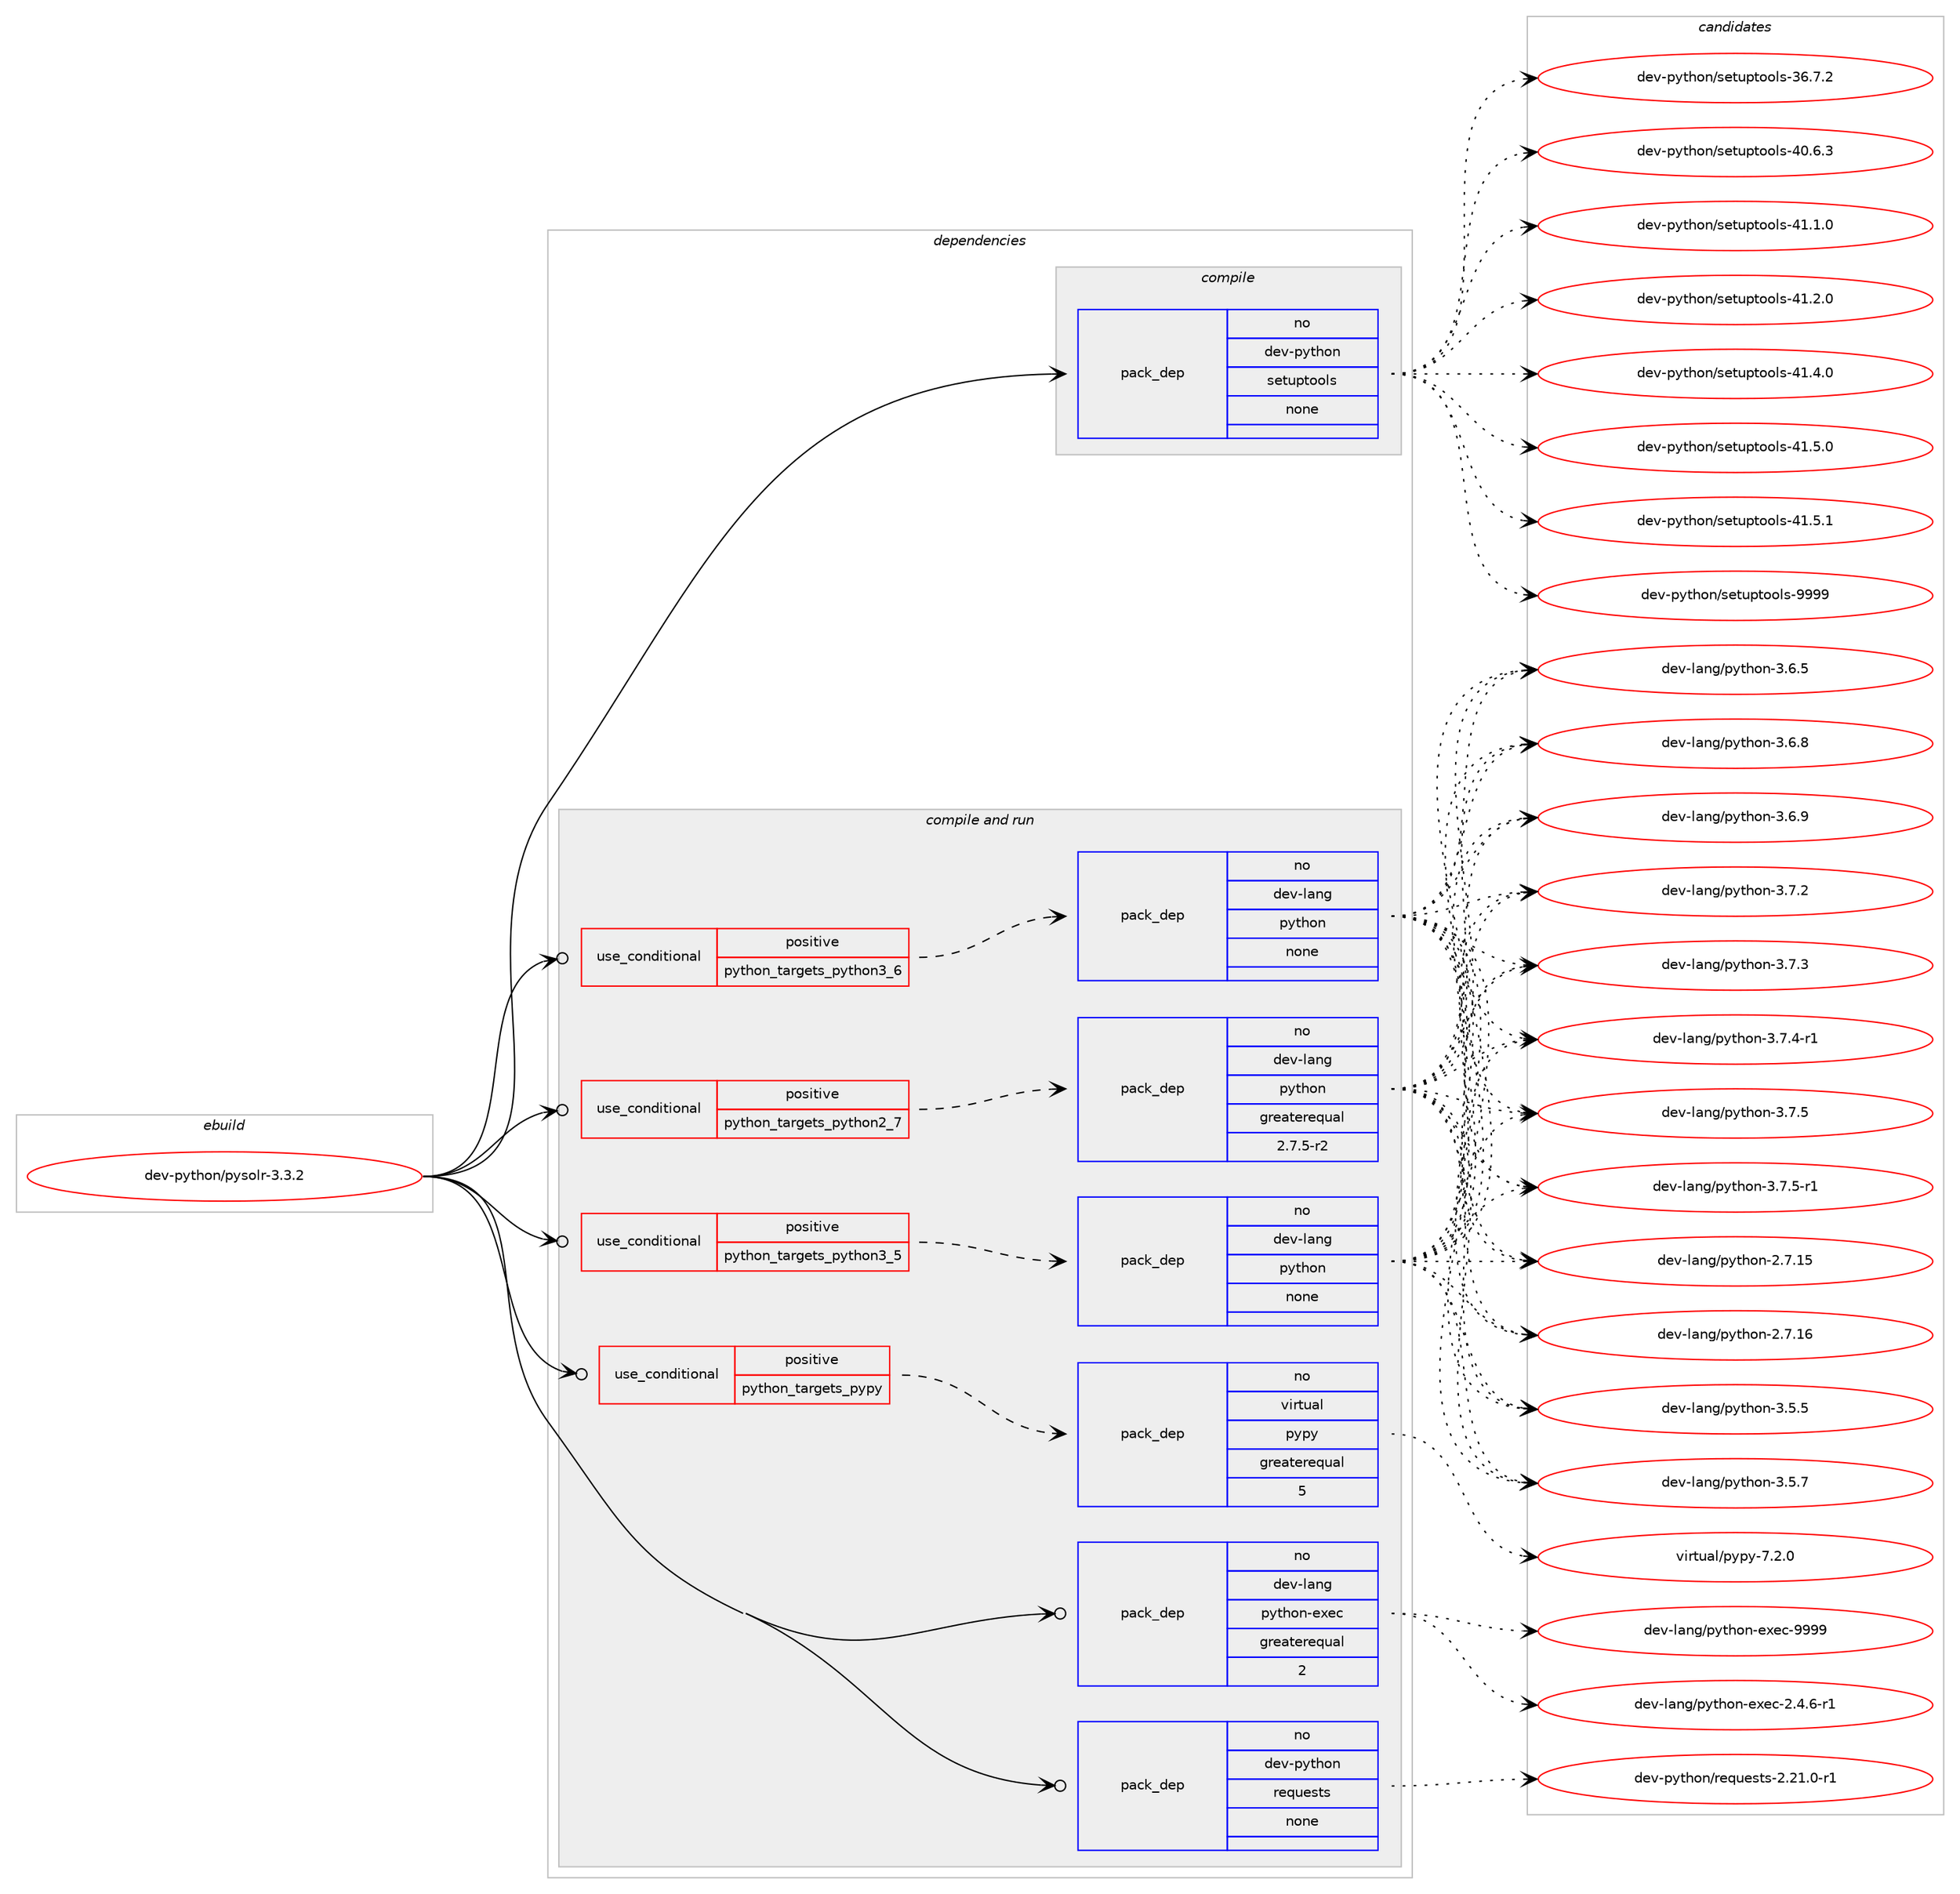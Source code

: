 digraph prolog {

# *************
# Graph options
# *************

newrank=true;
concentrate=true;
compound=true;
graph [rankdir=LR,fontname=Helvetica,fontsize=10,ranksep=1.5];#, ranksep=2.5, nodesep=0.2];
edge  [arrowhead=vee];
node  [fontname=Helvetica,fontsize=10];

# **********
# The ebuild
# **********

subgraph cluster_leftcol {
color=gray;
rank=same;
label=<<i>ebuild</i>>;
id [label="dev-python/pysolr-3.3.2", color=red, width=4, href="../dev-python/pysolr-3.3.2.svg"];
}

# ****************
# The dependencies
# ****************

subgraph cluster_midcol {
color=gray;
label=<<i>dependencies</i>>;
subgraph cluster_compile {
fillcolor="#eeeeee";
style=filled;
label=<<i>compile</i>>;
subgraph pack470137 {
dependency628840 [label=<<TABLE BORDER="0" CELLBORDER="1" CELLSPACING="0" CELLPADDING="4" WIDTH="220"><TR><TD ROWSPAN="6" CELLPADDING="30">pack_dep</TD></TR><TR><TD WIDTH="110">no</TD></TR><TR><TD>dev-python</TD></TR><TR><TD>setuptools</TD></TR><TR><TD>none</TD></TR><TR><TD></TD></TR></TABLE>>, shape=none, color=blue];
}
id:e -> dependency628840:w [weight=20,style="solid",arrowhead="vee"];
}
subgraph cluster_compileandrun {
fillcolor="#eeeeee";
style=filled;
label=<<i>compile and run</i>>;
subgraph cond146838 {
dependency628841 [label=<<TABLE BORDER="0" CELLBORDER="1" CELLSPACING="0" CELLPADDING="4"><TR><TD ROWSPAN="3" CELLPADDING="10">use_conditional</TD></TR><TR><TD>positive</TD></TR><TR><TD>python_targets_pypy</TD></TR></TABLE>>, shape=none, color=red];
subgraph pack470138 {
dependency628842 [label=<<TABLE BORDER="0" CELLBORDER="1" CELLSPACING="0" CELLPADDING="4" WIDTH="220"><TR><TD ROWSPAN="6" CELLPADDING="30">pack_dep</TD></TR><TR><TD WIDTH="110">no</TD></TR><TR><TD>virtual</TD></TR><TR><TD>pypy</TD></TR><TR><TD>greaterequal</TD></TR><TR><TD>5</TD></TR></TABLE>>, shape=none, color=blue];
}
dependency628841:e -> dependency628842:w [weight=20,style="dashed",arrowhead="vee"];
}
id:e -> dependency628841:w [weight=20,style="solid",arrowhead="odotvee"];
subgraph cond146839 {
dependency628843 [label=<<TABLE BORDER="0" CELLBORDER="1" CELLSPACING="0" CELLPADDING="4"><TR><TD ROWSPAN="3" CELLPADDING="10">use_conditional</TD></TR><TR><TD>positive</TD></TR><TR><TD>python_targets_python2_7</TD></TR></TABLE>>, shape=none, color=red];
subgraph pack470139 {
dependency628844 [label=<<TABLE BORDER="0" CELLBORDER="1" CELLSPACING="0" CELLPADDING="4" WIDTH="220"><TR><TD ROWSPAN="6" CELLPADDING="30">pack_dep</TD></TR><TR><TD WIDTH="110">no</TD></TR><TR><TD>dev-lang</TD></TR><TR><TD>python</TD></TR><TR><TD>greaterequal</TD></TR><TR><TD>2.7.5-r2</TD></TR></TABLE>>, shape=none, color=blue];
}
dependency628843:e -> dependency628844:w [weight=20,style="dashed",arrowhead="vee"];
}
id:e -> dependency628843:w [weight=20,style="solid",arrowhead="odotvee"];
subgraph cond146840 {
dependency628845 [label=<<TABLE BORDER="0" CELLBORDER="1" CELLSPACING="0" CELLPADDING="4"><TR><TD ROWSPAN="3" CELLPADDING="10">use_conditional</TD></TR><TR><TD>positive</TD></TR><TR><TD>python_targets_python3_5</TD></TR></TABLE>>, shape=none, color=red];
subgraph pack470140 {
dependency628846 [label=<<TABLE BORDER="0" CELLBORDER="1" CELLSPACING="0" CELLPADDING="4" WIDTH="220"><TR><TD ROWSPAN="6" CELLPADDING="30">pack_dep</TD></TR><TR><TD WIDTH="110">no</TD></TR><TR><TD>dev-lang</TD></TR><TR><TD>python</TD></TR><TR><TD>none</TD></TR><TR><TD></TD></TR></TABLE>>, shape=none, color=blue];
}
dependency628845:e -> dependency628846:w [weight=20,style="dashed",arrowhead="vee"];
}
id:e -> dependency628845:w [weight=20,style="solid",arrowhead="odotvee"];
subgraph cond146841 {
dependency628847 [label=<<TABLE BORDER="0" CELLBORDER="1" CELLSPACING="0" CELLPADDING="4"><TR><TD ROWSPAN="3" CELLPADDING="10">use_conditional</TD></TR><TR><TD>positive</TD></TR><TR><TD>python_targets_python3_6</TD></TR></TABLE>>, shape=none, color=red];
subgraph pack470141 {
dependency628848 [label=<<TABLE BORDER="0" CELLBORDER="1" CELLSPACING="0" CELLPADDING="4" WIDTH="220"><TR><TD ROWSPAN="6" CELLPADDING="30">pack_dep</TD></TR><TR><TD WIDTH="110">no</TD></TR><TR><TD>dev-lang</TD></TR><TR><TD>python</TD></TR><TR><TD>none</TD></TR><TR><TD></TD></TR></TABLE>>, shape=none, color=blue];
}
dependency628847:e -> dependency628848:w [weight=20,style="dashed",arrowhead="vee"];
}
id:e -> dependency628847:w [weight=20,style="solid",arrowhead="odotvee"];
subgraph pack470142 {
dependency628849 [label=<<TABLE BORDER="0" CELLBORDER="1" CELLSPACING="0" CELLPADDING="4" WIDTH="220"><TR><TD ROWSPAN="6" CELLPADDING="30">pack_dep</TD></TR><TR><TD WIDTH="110">no</TD></TR><TR><TD>dev-lang</TD></TR><TR><TD>python-exec</TD></TR><TR><TD>greaterequal</TD></TR><TR><TD>2</TD></TR></TABLE>>, shape=none, color=blue];
}
id:e -> dependency628849:w [weight=20,style="solid",arrowhead="odotvee"];
subgraph pack470143 {
dependency628850 [label=<<TABLE BORDER="0" CELLBORDER="1" CELLSPACING="0" CELLPADDING="4" WIDTH="220"><TR><TD ROWSPAN="6" CELLPADDING="30">pack_dep</TD></TR><TR><TD WIDTH="110">no</TD></TR><TR><TD>dev-python</TD></TR><TR><TD>requests</TD></TR><TR><TD>none</TD></TR><TR><TD></TD></TR></TABLE>>, shape=none, color=blue];
}
id:e -> dependency628850:w [weight=20,style="solid",arrowhead="odotvee"];
}
subgraph cluster_run {
fillcolor="#eeeeee";
style=filled;
label=<<i>run</i>>;
}
}

# **************
# The candidates
# **************

subgraph cluster_choices {
rank=same;
color=gray;
label=<<i>candidates</i>>;

subgraph choice470137 {
color=black;
nodesep=1;
choice100101118451121211161041111104711510111611711211611111110811545515446554650 [label="dev-python/setuptools-36.7.2", color=red, width=4,href="../dev-python/setuptools-36.7.2.svg"];
choice100101118451121211161041111104711510111611711211611111110811545524846544651 [label="dev-python/setuptools-40.6.3", color=red, width=4,href="../dev-python/setuptools-40.6.3.svg"];
choice100101118451121211161041111104711510111611711211611111110811545524946494648 [label="dev-python/setuptools-41.1.0", color=red, width=4,href="../dev-python/setuptools-41.1.0.svg"];
choice100101118451121211161041111104711510111611711211611111110811545524946504648 [label="dev-python/setuptools-41.2.0", color=red, width=4,href="../dev-python/setuptools-41.2.0.svg"];
choice100101118451121211161041111104711510111611711211611111110811545524946524648 [label="dev-python/setuptools-41.4.0", color=red, width=4,href="../dev-python/setuptools-41.4.0.svg"];
choice100101118451121211161041111104711510111611711211611111110811545524946534648 [label="dev-python/setuptools-41.5.0", color=red, width=4,href="../dev-python/setuptools-41.5.0.svg"];
choice100101118451121211161041111104711510111611711211611111110811545524946534649 [label="dev-python/setuptools-41.5.1", color=red, width=4,href="../dev-python/setuptools-41.5.1.svg"];
choice10010111845112121116104111110471151011161171121161111111081154557575757 [label="dev-python/setuptools-9999", color=red, width=4,href="../dev-python/setuptools-9999.svg"];
dependency628840:e -> choice100101118451121211161041111104711510111611711211611111110811545515446554650:w [style=dotted,weight="100"];
dependency628840:e -> choice100101118451121211161041111104711510111611711211611111110811545524846544651:w [style=dotted,weight="100"];
dependency628840:e -> choice100101118451121211161041111104711510111611711211611111110811545524946494648:w [style=dotted,weight="100"];
dependency628840:e -> choice100101118451121211161041111104711510111611711211611111110811545524946504648:w [style=dotted,weight="100"];
dependency628840:e -> choice100101118451121211161041111104711510111611711211611111110811545524946524648:w [style=dotted,weight="100"];
dependency628840:e -> choice100101118451121211161041111104711510111611711211611111110811545524946534648:w [style=dotted,weight="100"];
dependency628840:e -> choice100101118451121211161041111104711510111611711211611111110811545524946534649:w [style=dotted,weight="100"];
dependency628840:e -> choice10010111845112121116104111110471151011161171121161111111081154557575757:w [style=dotted,weight="100"];
}
subgraph choice470138 {
color=black;
nodesep=1;
choice1181051141161179710847112121112121455546504648 [label="virtual/pypy-7.2.0", color=red, width=4,href="../virtual/pypy-7.2.0.svg"];
dependency628842:e -> choice1181051141161179710847112121112121455546504648:w [style=dotted,weight="100"];
}
subgraph choice470139 {
color=black;
nodesep=1;
choice10010111845108971101034711212111610411111045504655464953 [label="dev-lang/python-2.7.15", color=red, width=4,href="../dev-lang/python-2.7.15.svg"];
choice10010111845108971101034711212111610411111045504655464954 [label="dev-lang/python-2.7.16", color=red, width=4,href="../dev-lang/python-2.7.16.svg"];
choice100101118451089711010347112121116104111110455146534653 [label="dev-lang/python-3.5.5", color=red, width=4,href="../dev-lang/python-3.5.5.svg"];
choice100101118451089711010347112121116104111110455146534655 [label="dev-lang/python-3.5.7", color=red, width=4,href="../dev-lang/python-3.5.7.svg"];
choice100101118451089711010347112121116104111110455146544653 [label="dev-lang/python-3.6.5", color=red, width=4,href="../dev-lang/python-3.6.5.svg"];
choice100101118451089711010347112121116104111110455146544656 [label="dev-lang/python-3.6.8", color=red, width=4,href="../dev-lang/python-3.6.8.svg"];
choice100101118451089711010347112121116104111110455146544657 [label="dev-lang/python-3.6.9", color=red, width=4,href="../dev-lang/python-3.6.9.svg"];
choice100101118451089711010347112121116104111110455146554650 [label="dev-lang/python-3.7.2", color=red, width=4,href="../dev-lang/python-3.7.2.svg"];
choice100101118451089711010347112121116104111110455146554651 [label="dev-lang/python-3.7.3", color=red, width=4,href="../dev-lang/python-3.7.3.svg"];
choice1001011184510897110103471121211161041111104551465546524511449 [label="dev-lang/python-3.7.4-r1", color=red, width=4,href="../dev-lang/python-3.7.4-r1.svg"];
choice100101118451089711010347112121116104111110455146554653 [label="dev-lang/python-3.7.5", color=red, width=4,href="../dev-lang/python-3.7.5.svg"];
choice1001011184510897110103471121211161041111104551465546534511449 [label="dev-lang/python-3.7.5-r1", color=red, width=4,href="../dev-lang/python-3.7.5-r1.svg"];
dependency628844:e -> choice10010111845108971101034711212111610411111045504655464953:w [style=dotted,weight="100"];
dependency628844:e -> choice10010111845108971101034711212111610411111045504655464954:w [style=dotted,weight="100"];
dependency628844:e -> choice100101118451089711010347112121116104111110455146534653:w [style=dotted,weight="100"];
dependency628844:e -> choice100101118451089711010347112121116104111110455146534655:w [style=dotted,weight="100"];
dependency628844:e -> choice100101118451089711010347112121116104111110455146544653:w [style=dotted,weight="100"];
dependency628844:e -> choice100101118451089711010347112121116104111110455146544656:w [style=dotted,weight="100"];
dependency628844:e -> choice100101118451089711010347112121116104111110455146544657:w [style=dotted,weight="100"];
dependency628844:e -> choice100101118451089711010347112121116104111110455146554650:w [style=dotted,weight="100"];
dependency628844:e -> choice100101118451089711010347112121116104111110455146554651:w [style=dotted,weight="100"];
dependency628844:e -> choice1001011184510897110103471121211161041111104551465546524511449:w [style=dotted,weight="100"];
dependency628844:e -> choice100101118451089711010347112121116104111110455146554653:w [style=dotted,weight="100"];
dependency628844:e -> choice1001011184510897110103471121211161041111104551465546534511449:w [style=dotted,weight="100"];
}
subgraph choice470140 {
color=black;
nodesep=1;
choice10010111845108971101034711212111610411111045504655464953 [label="dev-lang/python-2.7.15", color=red, width=4,href="../dev-lang/python-2.7.15.svg"];
choice10010111845108971101034711212111610411111045504655464954 [label="dev-lang/python-2.7.16", color=red, width=4,href="../dev-lang/python-2.7.16.svg"];
choice100101118451089711010347112121116104111110455146534653 [label="dev-lang/python-3.5.5", color=red, width=4,href="../dev-lang/python-3.5.5.svg"];
choice100101118451089711010347112121116104111110455146534655 [label="dev-lang/python-3.5.7", color=red, width=4,href="../dev-lang/python-3.5.7.svg"];
choice100101118451089711010347112121116104111110455146544653 [label="dev-lang/python-3.6.5", color=red, width=4,href="../dev-lang/python-3.6.5.svg"];
choice100101118451089711010347112121116104111110455146544656 [label="dev-lang/python-3.6.8", color=red, width=4,href="../dev-lang/python-3.6.8.svg"];
choice100101118451089711010347112121116104111110455146544657 [label="dev-lang/python-3.6.9", color=red, width=4,href="../dev-lang/python-3.6.9.svg"];
choice100101118451089711010347112121116104111110455146554650 [label="dev-lang/python-3.7.2", color=red, width=4,href="../dev-lang/python-3.7.2.svg"];
choice100101118451089711010347112121116104111110455146554651 [label="dev-lang/python-3.7.3", color=red, width=4,href="../dev-lang/python-3.7.3.svg"];
choice1001011184510897110103471121211161041111104551465546524511449 [label="dev-lang/python-3.7.4-r1", color=red, width=4,href="../dev-lang/python-3.7.4-r1.svg"];
choice100101118451089711010347112121116104111110455146554653 [label="dev-lang/python-3.7.5", color=red, width=4,href="../dev-lang/python-3.7.5.svg"];
choice1001011184510897110103471121211161041111104551465546534511449 [label="dev-lang/python-3.7.5-r1", color=red, width=4,href="../dev-lang/python-3.7.5-r1.svg"];
dependency628846:e -> choice10010111845108971101034711212111610411111045504655464953:w [style=dotted,weight="100"];
dependency628846:e -> choice10010111845108971101034711212111610411111045504655464954:w [style=dotted,weight="100"];
dependency628846:e -> choice100101118451089711010347112121116104111110455146534653:w [style=dotted,weight="100"];
dependency628846:e -> choice100101118451089711010347112121116104111110455146534655:w [style=dotted,weight="100"];
dependency628846:e -> choice100101118451089711010347112121116104111110455146544653:w [style=dotted,weight="100"];
dependency628846:e -> choice100101118451089711010347112121116104111110455146544656:w [style=dotted,weight="100"];
dependency628846:e -> choice100101118451089711010347112121116104111110455146544657:w [style=dotted,weight="100"];
dependency628846:e -> choice100101118451089711010347112121116104111110455146554650:w [style=dotted,weight="100"];
dependency628846:e -> choice100101118451089711010347112121116104111110455146554651:w [style=dotted,weight="100"];
dependency628846:e -> choice1001011184510897110103471121211161041111104551465546524511449:w [style=dotted,weight="100"];
dependency628846:e -> choice100101118451089711010347112121116104111110455146554653:w [style=dotted,weight="100"];
dependency628846:e -> choice1001011184510897110103471121211161041111104551465546534511449:w [style=dotted,weight="100"];
}
subgraph choice470141 {
color=black;
nodesep=1;
choice10010111845108971101034711212111610411111045504655464953 [label="dev-lang/python-2.7.15", color=red, width=4,href="../dev-lang/python-2.7.15.svg"];
choice10010111845108971101034711212111610411111045504655464954 [label="dev-lang/python-2.7.16", color=red, width=4,href="../dev-lang/python-2.7.16.svg"];
choice100101118451089711010347112121116104111110455146534653 [label="dev-lang/python-3.5.5", color=red, width=4,href="../dev-lang/python-3.5.5.svg"];
choice100101118451089711010347112121116104111110455146534655 [label="dev-lang/python-3.5.7", color=red, width=4,href="../dev-lang/python-3.5.7.svg"];
choice100101118451089711010347112121116104111110455146544653 [label="dev-lang/python-3.6.5", color=red, width=4,href="../dev-lang/python-3.6.5.svg"];
choice100101118451089711010347112121116104111110455146544656 [label="dev-lang/python-3.6.8", color=red, width=4,href="../dev-lang/python-3.6.8.svg"];
choice100101118451089711010347112121116104111110455146544657 [label="dev-lang/python-3.6.9", color=red, width=4,href="../dev-lang/python-3.6.9.svg"];
choice100101118451089711010347112121116104111110455146554650 [label="dev-lang/python-3.7.2", color=red, width=4,href="../dev-lang/python-3.7.2.svg"];
choice100101118451089711010347112121116104111110455146554651 [label="dev-lang/python-3.7.3", color=red, width=4,href="../dev-lang/python-3.7.3.svg"];
choice1001011184510897110103471121211161041111104551465546524511449 [label="dev-lang/python-3.7.4-r1", color=red, width=4,href="../dev-lang/python-3.7.4-r1.svg"];
choice100101118451089711010347112121116104111110455146554653 [label="dev-lang/python-3.7.5", color=red, width=4,href="../dev-lang/python-3.7.5.svg"];
choice1001011184510897110103471121211161041111104551465546534511449 [label="dev-lang/python-3.7.5-r1", color=red, width=4,href="../dev-lang/python-3.7.5-r1.svg"];
dependency628848:e -> choice10010111845108971101034711212111610411111045504655464953:w [style=dotted,weight="100"];
dependency628848:e -> choice10010111845108971101034711212111610411111045504655464954:w [style=dotted,weight="100"];
dependency628848:e -> choice100101118451089711010347112121116104111110455146534653:w [style=dotted,weight="100"];
dependency628848:e -> choice100101118451089711010347112121116104111110455146534655:w [style=dotted,weight="100"];
dependency628848:e -> choice100101118451089711010347112121116104111110455146544653:w [style=dotted,weight="100"];
dependency628848:e -> choice100101118451089711010347112121116104111110455146544656:w [style=dotted,weight="100"];
dependency628848:e -> choice100101118451089711010347112121116104111110455146544657:w [style=dotted,weight="100"];
dependency628848:e -> choice100101118451089711010347112121116104111110455146554650:w [style=dotted,weight="100"];
dependency628848:e -> choice100101118451089711010347112121116104111110455146554651:w [style=dotted,weight="100"];
dependency628848:e -> choice1001011184510897110103471121211161041111104551465546524511449:w [style=dotted,weight="100"];
dependency628848:e -> choice100101118451089711010347112121116104111110455146554653:w [style=dotted,weight="100"];
dependency628848:e -> choice1001011184510897110103471121211161041111104551465546534511449:w [style=dotted,weight="100"];
}
subgraph choice470142 {
color=black;
nodesep=1;
choice10010111845108971101034711212111610411111045101120101994550465246544511449 [label="dev-lang/python-exec-2.4.6-r1", color=red, width=4,href="../dev-lang/python-exec-2.4.6-r1.svg"];
choice10010111845108971101034711212111610411111045101120101994557575757 [label="dev-lang/python-exec-9999", color=red, width=4,href="../dev-lang/python-exec-9999.svg"];
dependency628849:e -> choice10010111845108971101034711212111610411111045101120101994550465246544511449:w [style=dotted,weight="100"];
dependency628849:e -> choice10010111845108971101034711212111610411111045101120101994557575757:w [style=dotted,weight="100"];
}
subgraph choice470143 {
color=black;
nodesep=1;
choice1001011184511212111610411111047114101113117101115116115455046504946484511449 [label="dev-python/requests-2.21.0-r1", color=red, width=4,href="../dev-python/requests-2.21.0-r1.svg"];
dependency628850:e -> choice1001011184511212111610411111047114101113117101115116115455046504946484511449:w [style=dotted,weight="100"];
}
}

}
